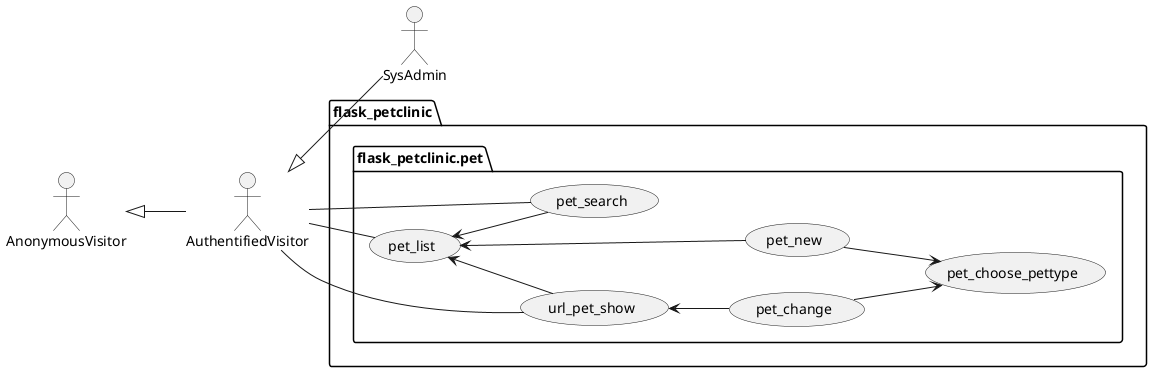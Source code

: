 @startuml
left to right direction

actor AnonymousVisitor as av
actor AuthentifiedVisitor as au
actor SysAdmin as sa

av <|-- au
au <|-- sa

package flask_petclinic {

    package flask_petclinic.pet {
        usecase pet_search as uc5000
        usecase pet_list as uc5001
        usecase pet_new as uc5002
        usecase url_pet_show as uc5003
        usecase pet_change as uc5004
        usecase pet_choose_pettype as uc5005

        au -- uc5000
        au -- uc5001
        ' au -- uc5002
        au -- uc5003

        uc5001 <-- uc5000
        uc5001 <-- uc5002
        uc5001 <-- uc5003
        uc5003 <-- uc5004
        uc5002 --> uc5005
        uc5004 --> uc5005
    }
}
@enduml
